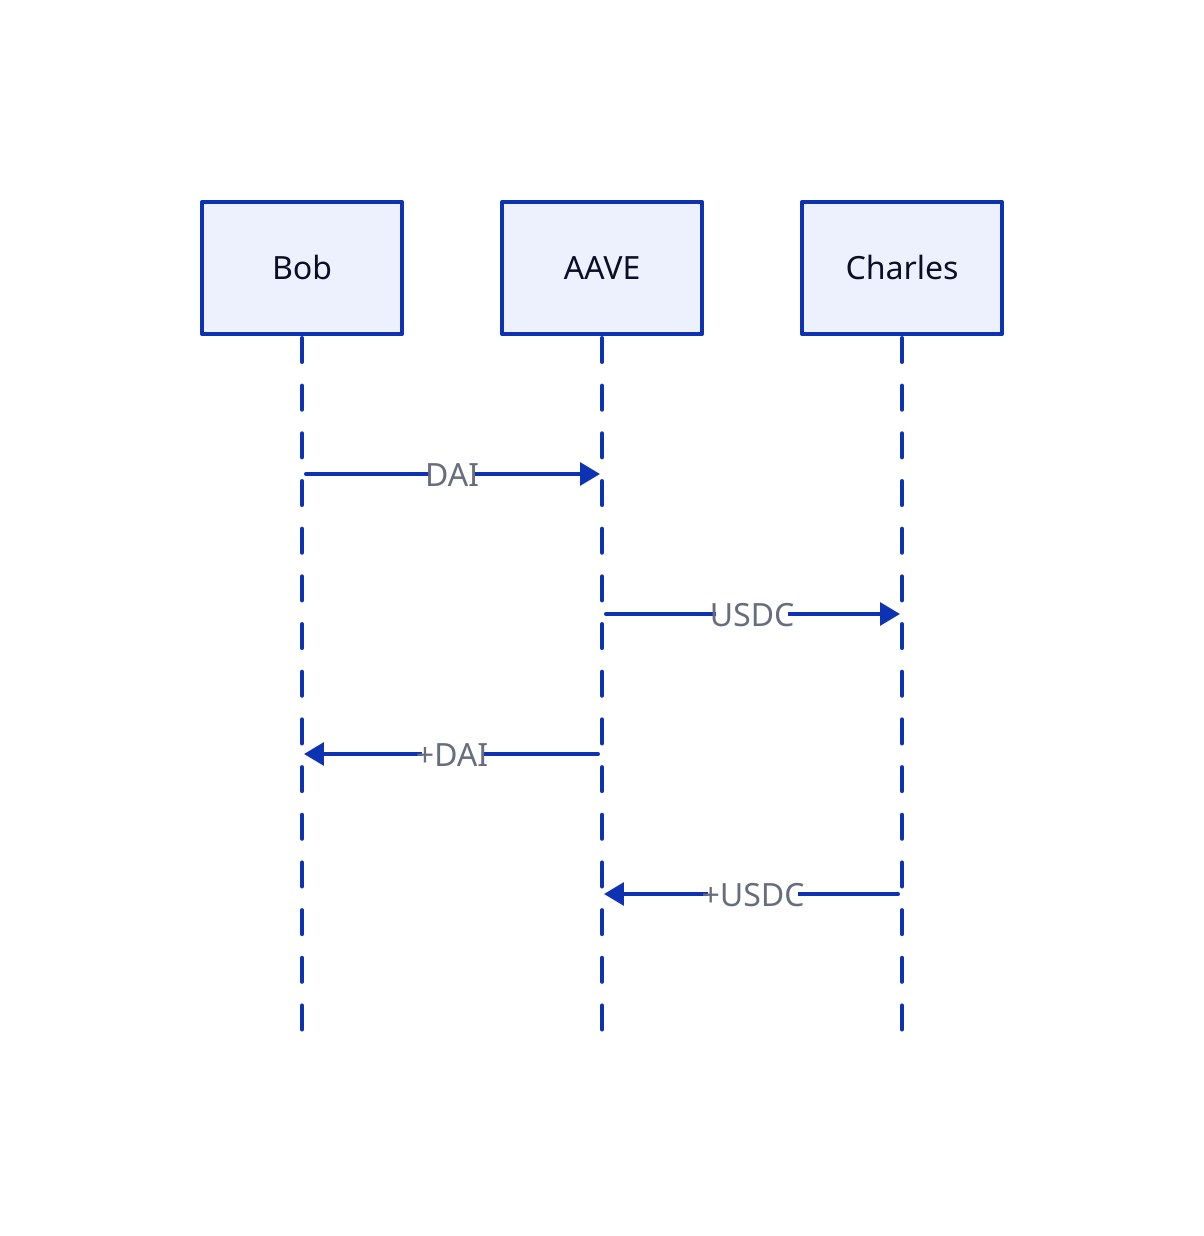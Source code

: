 shape: sequence_diagram
Bob -> AAVE : DAI
AAVE -> Charles : USDC
AAVE -> Bob : +DAI
Charles -> AAVE : +USDC